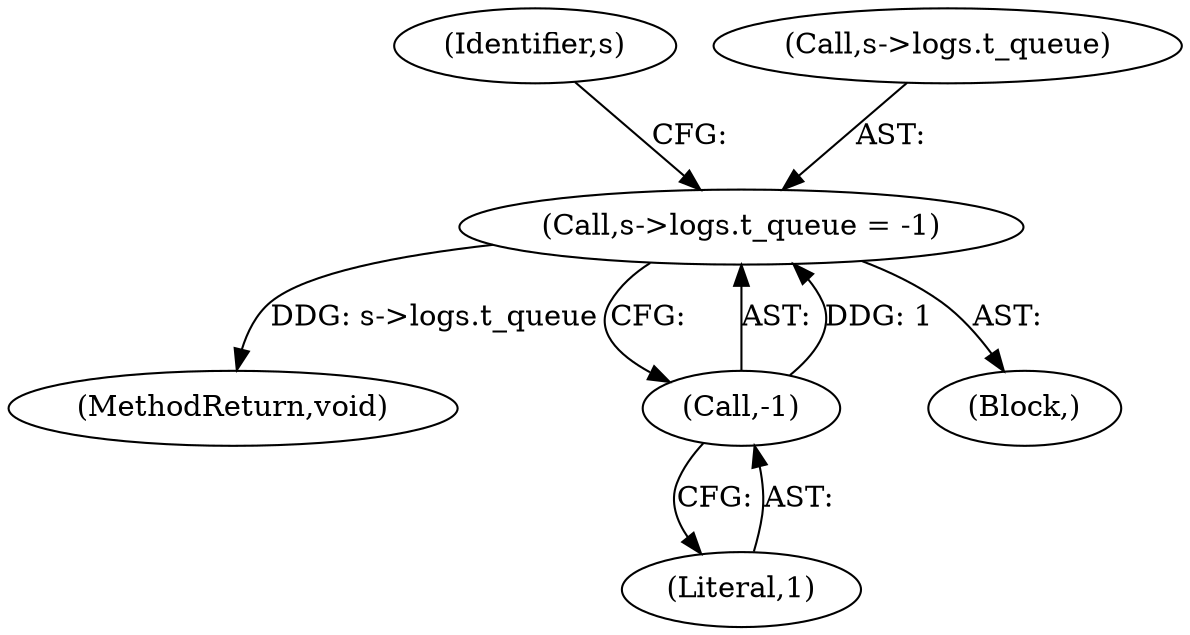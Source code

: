 digraph "0_haproxy_b4d05093bc89f71377230228007e69a1434c1a0c@pointer" {
"1000434" [label="(Call,s->logs.t_queue = -1)"];
"1000440" [label="(Call,-1)"];
"1000440" [label="(Call,-1)"];
"1000903" [label="(MethodReturn,void)"];
"1000445" [label="(Identifier,s)"];
"1000434" [label="(Call,s->logs.t_queue = -1)"];
"1000435" [label="(Call,s->logs.t_queue)"];
"1000118" [label="(Block,)"];
"1000441" [label="(Literal,1)"];
"1000434" -> "1000118"  [label="AST: "];
"1000434" -> "1000440"  [label="CFG: "];
"1000435" -> "1000434"  [label="AST: "];
"1000440" -> "1000434"  [label="AST: "];
"1000445" -> "1000434"  [label="CFG: "];
"1000434" -> "1000903"  [label="DDG: s->logs.t_queue"];
"1000440" -> "1000434"  [label="DDG: 1"];
"1000440" -> "1000441"  [label="CFG: "];
"1000441" -> "1000440"  [label="AST: "];
}
